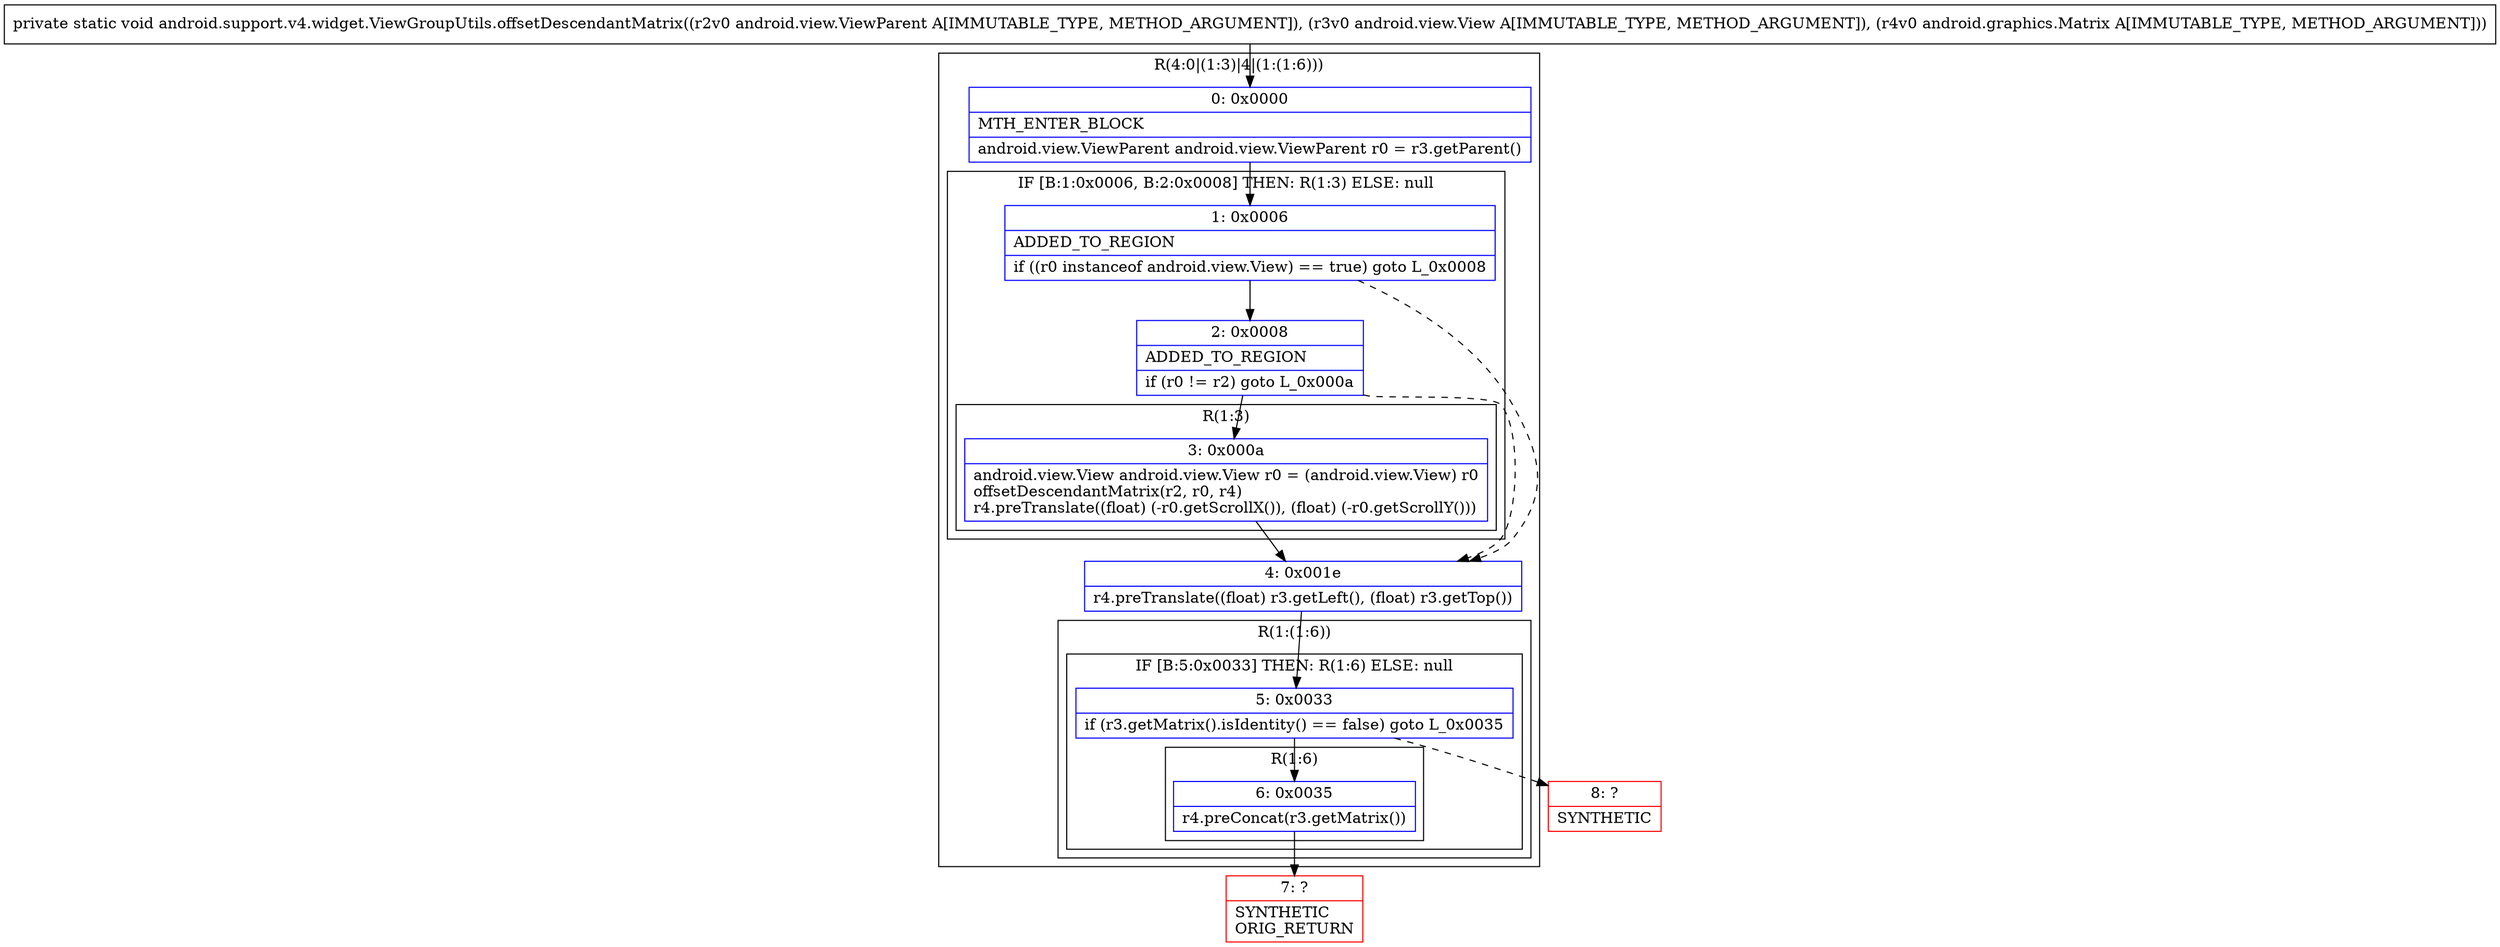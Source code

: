 digraph "CFG forandroid.support.v4.widget.ViewGroupUtils.offsetDescendantMatrix(Landroid\/view\/ViewParent;Landroid\/view\/View;Landroid\/graphics\/Matrix;)V" {
subgraph cluster_Region_1869529187 {
label = "R(4:0|(1:3)|4|(1:(1:6)))";
node [shape=record,color=blue];
Node_0 [shape=record,label="{0\:\ 0x0000|MTH_ENTER_BLOCK\l|android.view.ViewParent android.view.ViewParent r0 = r3.getParent()\l}"];
subgraph cluster_IfRegion_554304338 {
label = "IF [B:1:0x0006, B:2:0x0008] THEN: R(1:3) ELSE: null";
node [shape=record,color=blue];
Node_1 [shape=record,label="{1\:\ 0x0006|ADDED_TO_REGION\l|if ((r0 instanceof android.view.View) == true) goto L_0x0008\l}"];
Node_2 [shape=record,label="{2\:\ 0x0008|ADDED_TO_REGION\l|if (r0 != r2) goto L_0x000a\l}"];
subgraph cluster_Region_928310885 {
label = "R(1:3)";
node [shape=record,color=blue];
Node_3 [shape=record,label="{3\:\ 0x000a|android.view.View android.view.View r0 = (android.view.View) r0\loffsetDescendantMatrix(r2, r0, r4)\lr4.preTranslate((float) (\-r0.getScrollX()), (float) (\-r0.getScrollY()))\l}"];
}
}
Node_4 [shape=record,label="{4\:\ 0x001e|r4.preTranslate((float) r3.getLeft(), (float) r3.getTop())\l}"];
subgraph cluster_Region_1716361392 {
label = "R(1:(1:6))";
node [shape=record,color=blue];
subgraph cluster_IfRegion_1144827662 {
label = "IF [B:5:0x0033] THEN: R(1:6) ELSE: null";
node [shape=record,color=blue];
Node_5 [shape=record,label="{5\:\ 0x0033|if (r3.getMatrix().isIdentity() == false) goto L_0x0035\l}"];
subgraph cluster_Region_2059843558 {
label = "R(1:6)";
node [shape=record,color=blue];
Node_6 [shape=record,label="{6\:\ 0x0035|r4.preConcat(r3.getMatrix())\l}"];
}
}
}
}
Node_7 [shape=record,color=red,label="{7\:\ ?|SYNTHETIC\lORIG_RETURN\l}"];
Node_8 [shape=record,color=red,label="{8\:\ ?|SYNTHETIC\l}"];
MethodNode[shape=record,label="{private static void android.support.v4.widget.ViewGroupUtils.offsetDescendantMatrix((r2v0 android.view.ViewParent A[IMMUTABLE_TYPE, METHOD_ARGUMENT]), (r3v0 android.view.View A[IMMUTABLE_TYPE, METHOD_ARGUMENT]), (r4v0 android.graphics.Matrix A[IMMUTABLE_TYPE, METHOD_ARGUMENT])) }"];
MethodNode -> Node_0;
Node_0 -> Node_1;
Node_1 -> Node_2;
Node_1 -> Node_4[style=dashed];
Node_2 -> Node_3;
Node_2 -> Node_4[style=dashed];
Node_3 -> Node_4;
Node_4 -> Node_5;
Node_5 -> Node_6;
Node_5 -> Node_8[style=dashed];
Node_6 -> Node_7;
}

